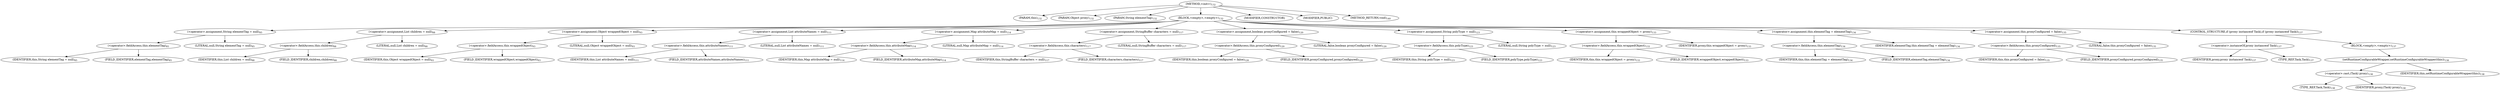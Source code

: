 digraph "&lt;init&gt;" {  
"81" [label = <(METHOD,&lt;init&gt;)<SUB>132</SUB>> ]
"4" [label = <(PARAM,this)<SUB>132</SUB>> ]
"82" [label = <(PARAM,Object proxy)<SUB>132</SUB>> ]
"83" [label = <(PARAM,String elementTag)<SUB>132</SUB>> ]
"84" [label = <(BLOCK,&lt;empty&gt;,&lt;empty&gt;)<SUB>132</SUB>> ]
"85" [label = <(&lt;operator&gt;.assignment,String elementTag = null)<SUB>85</SUB>> ]
"86" [label = <(&lt;operator&gt;.fieldAccess,this.elementTag)<SUB>85</SUB>> ]
"87" [label = <(IDENTIFIER,this,String elementTag = null)<SUB>85</SUB>> ]
"88" [label = <(FIELD_IDENTIFIER,elementTag,elementTag)<SUB>85</SUB>> ]
"89" [label = <(LITERAL,null,String elementTag = null)<SUB>85</SUB>> ]
"90" [label = <(&lt;operator&gt;.assignment,List children = null)<SUB>88</SUB>> ]
"91" [label = <(&lt;operator&gt;.fieldAccess,this.children)<SUB>88</SUB>> ]
"92" [label = <(IDENTIFIER,this,List children = null)<SUB>88</SUB>> ]
"93" [label = <(FIELD_IDENTIFIER,children,children)<SUB>88</SUB>> ]
"94" [label = <(LITERAL,null,List children = null)<SUB>88</SUB>> ]
"95" [label = <(&lt;operator&gt;.assignment,Object wrappedObject = null)<SUB>93</SUB>> ]
"96" [label = <(&lt;operator&gt;.fieldAccess,this.wrappedObject)<SUB>93</SUB>> ]
"97" [label = <(IDENTIFIER,this,Object wrappedObject = null)<SUB>93</SUB>> ]
"98" [label = <(FIELD_IDENTIFIER,wrappedObject,wrappedObject)<SUB>93</SUB>> ]
"99" [label = <(LITERAL,null,Object wrappedObject = null)<SUB>93</SUB>> ]
"100" [label = <(&lt;operator&gt;.assignment,List attributeNames = null)<SUB>111</SUB>> ]
"101" [label = <(&lt;operator&gt;.fieldAccess,this.attributeNames)<SUB>111</SUB>> ]
"102" [label = <(IDENTIFIER,this,List attributeNames = null)<SUB>111</SUB>> ]
"103" [label = <(FIELD_IDENTIFIER,attributeNames,attributeNames)<SUB>111</SUB>> ]
"104" [label = <(LITERAL,null,List attributeNames = null)<SUB>111</SUB>> ]
"105" [label = <(&lt;operator&gt;.assignment,Map attributeMap = null)<SUB>114</SUB>> ]
"106" [label = <(&lt;operator&gt;.fieldAccess,this.attributeMap)<SUB>114</SUB>> ]
"107" [label = <(IDENTIFIER,this,Map attributeMap = null)<SUB>114</SUB>> ]
"108" [label = <(FIELD_IDENTIFIER,attributeMap,attributeMap)<SUB>114</SUB>> ]
"109" [label = <(LITERAL,null,Map attributeMap = null)<SUB>114</SUB>> ]
"110" [label = <(&lt;operator&gt;.assignment,StringBuffer characters = null)<SUB>117</SUB>> ]
"111" [label = <(&lt;operator&gt;.fieldAccess,this.characters)<SUB>117</SUB>> ]
"112" [label = <(IDENTIFIER,this,StringBuffer characters = null)<SUB>117</SUB>> ]
"113" [label = <(FIELD_IDENTIFIER,characters,characters)<SUB>117</SUB>> ]
"114" [label = <(LITERAL,null,StringBuffer characters = null)<SUB>117</SUB>> ]
"115" [label = <(&lt;operator&gt;.assignment,boolean proxyConfigured = false)<SUB>120</SUB>> ]
"116" [label = <(&lt;operator&gt;.fieldAccess,this.proxyConfigured)<SUB>120</SUB>> ]
"117" [label = <(IDENTIFIER,this,boolean proxyConfigured = false)<SUB>120</SUB>> ]
"118" [label = <(FIELD_IDENTIFIER,proxyConfigured,proxyConfigured)<SUB>120</SUB>> ]
"119" [label = <(LITERAL,false,boolean proxyConfigured = false)<SUB>120</SUB>> ]
"120" [label = <(&lt;operator&gt;.assignment,String polyType = null)<SUB>123</SUB>> ]
"121" [label = <(&lt;operator&gt;.fieldAccess,this.polyType)<SUB>123</SUB>> ]
"122" [label = <(IDENTIFIER,this,String polyType = null)<SUB>123</SUB>> ]
"123" [label = <(FIELD_IDENTIFIER,polyType,polyType)<SUB>123</SUB>> ]
"124" [label = <(LITERAL,null,String polyType = null)<SUB>123</SUB>> ]
"125" [label = <(&lt;operator&gt;.assignment,this.wrappedObject = proxy)<SUB>133</SUB>> ]
"126" [label = <(&lt;operator&gt;.fieldAccess,this.wrappedObject)<SUB>133</SUB>> ]
"127" [label = <(IDENTIFIER,this,this.wrappedObject = proxy)<SUB>133</SUB>> ]
"128" [label = <(FIELD_IDENTIFIER,wrappedObject,wrappedObject)<SUB>133</SUB>> ]
"129" [label = <(IDENTIFIER,proxy,this.wrappedObject = proxy)<SUB>133</SUB>> ]
"130" [label = <(&lt;operator&gt;.assignment,this.elementTag = elementTag)<SUB>134</SUB>> ]
"131" [label = <(&lt;operator&gt;.fieldAccess,this.elementTag)<SUB>134</SUB>> ]
"3" [label = <(IDENTIFIER,this,this.elementTag = elementTag)<SUB>134</SUB>> ]
"132" [label = <(FIELD_IDENTIFIER,elementTag,elementTag)<SUB>134</SUB>> ]
"133" [label = <(IDENTIFIER,elementTag,this.elementTag = elementTag)<SUB>134</SUB>> ]
"134" [label = <(&lt;operator&gt;.assignment,this.proxyConfigured = false)<SUB>135</SUB>> ]
"135" [label = <(&lt;operator&gt;.fieldAccess,this.proxyConfigured)<SUB>135</SUB>> ]
"136" [label = <(IDENTIFIER,this,this.proxyConfigured = false)<SUB>135</SUB>> ]
"137" [label = <(FIELD_IDENTIFIER,proxyConfigured,proxyConfigured)<SUB>135</SUB>> ]
"138" [label = <(LITERAL,false,this.proxyConfigured = false)<SUB>135</SUB>> ]
"139" [label = <(CONTROL_STRUCTURE,if (proxy instanceof Task),if (proxy instanceof Task))<SUB>137</SUB>> ]
"140" [label = <(&lt;operator&gt;.instanceOf,proxy instanceof Task)<SUB>137</SUB>> ]
"141" [label = <(IDENTIFIER,proxy,proxy instanceof Task)<SUB>137</SUB>> ]
"142" [label = <(TYPE_REF,Task,Task)<SUB>137</SUB>> ]
"143" [label = <(BLOCK,&lt;empty&gt;,&lt;empty&gt;)<SUB>137</SUB>> ]
"144" [label = <(setRuntimeConfigurableWrapper,setRuntimeConfigurableWrapper(this))<SUB>138</SUB>> ]
"145" [label = <(&lt;operator&gt;.cast,(Task) proxy)<SUB>138</SUB>> ]
"146" [label = <(TYPE_REF,Task,Task)<SUB>138</SUB>> ]
"147" [label = <(IDENTIFIER,proxy,(Task) proxy)<SUB>138</SUB>> ]
"5" [label = <(IDENTIFIER,this,setRuntimeConfigurableWrapper(this))<SUB>138</SUB>> ]
"148" [label = <(MODIFIER,CONSTRUCTOR)> ]
"149" [label = <(MODIFIER,PUBLIC)> ]
"150" [label = <(METHOD_RETURN,void)<SUB>140</SUB>> ]
  "81" -> "4" 
  "81" -> "82" 
  "81" -> "83" 
  "81" -> "84" 
  "81" -> "148" 
  "81" -> "149" 
  "81" -> "150" 
  "84" -> "85" 
  "84" -> "90" 
  "84" -> "95" 
  "84" -> "100" 
  "84" -> "105" 
  "84" -> "110" 
  "84" -> "115" 
  "84" -> "120" 
  "84" -> "125" 
  "84" -> "130" 
  "84" -> "134" 
  "84" -> "139" 
  "85" -> "86" 
  "85" -> "89" 
  "86" -> "87" 
  "86" -> "88" 
  "90" -> "91" 
  "90" -> "94" 
  "91" -> "92" 
  "91" -> "93" 
  "95" -> "96" 
  "95" -> "99" 
  "96" -> "97" 
  "96" -> "98" 
  "100" -> "101" 
  "100" -> "104" 
  "101" -> "102" 
  "101" -> "103" 
  "105" -> "106" 
  "105" -> "109" 
  "106" -> "107" 
  "106" -> "108" 
  "110" -> "111" 
  "110" -> "114" 
  "111" -> "112" 
  "111" -> "113" 
  "115" -> "116" 
  "115" -> "119" 
  "116" -> "117" 
  "116" -> "118" 
  "120" -> "121" 
  "120" -> "124" 
  "121" -> "122" 
  "121" -> "123" 
  "125" -> "126" 
  "125" -> "129" 
  "126" -> "127" 
  "126" -> "128" 
  "130" -> "131" 
  "130" -> "133" 
  "131" -> "3" 
  "131" -> "132" 
  "134" -> "135" 
  "134" -> "138" 
  "135" -> "136" 
  "135" -> "137" 
  "139" -> "140" 
  "139" -> "143" 
  "140" -> "141" 
  "140" -> "142" 
  "143" -> "144" 
  "144" -> "145" 
  "144" -> "5" 
  "145" -> "146" 
  "145" -> "147" 
}
